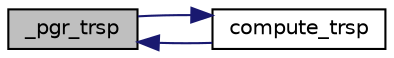 digraph "_pgr_trsp"
{
  edge [fontname="Helvetica",fontsize="10",labelfontname="Helvetica",labelfontsize="10"];
  node [fontname="Helvetica",fontsize="10",shape=record];
  rankdir="LR";
  Node21 [label="_pgr_trsp",height=0.2,width=0.4,color="black", fillcolor="grey75", style="filled", fontcolor="black"];
  Node21 -> Node22 [dir="back",color="midnightblue",fontsize="10",style="solid",fontname="Helvetica"];
  Node22 [label="compute_trsp",height=0.2,width=0.4,color="black", fillcolor="white", style="filled",URL="$trsp_8c.html#af22a27dfd9329f65ede022007d5d2413"];
  Node22 -> Node21 [dir="back",color="midnightblue",fontsize="10",style="solid",fontname="Helvetica"];
}
